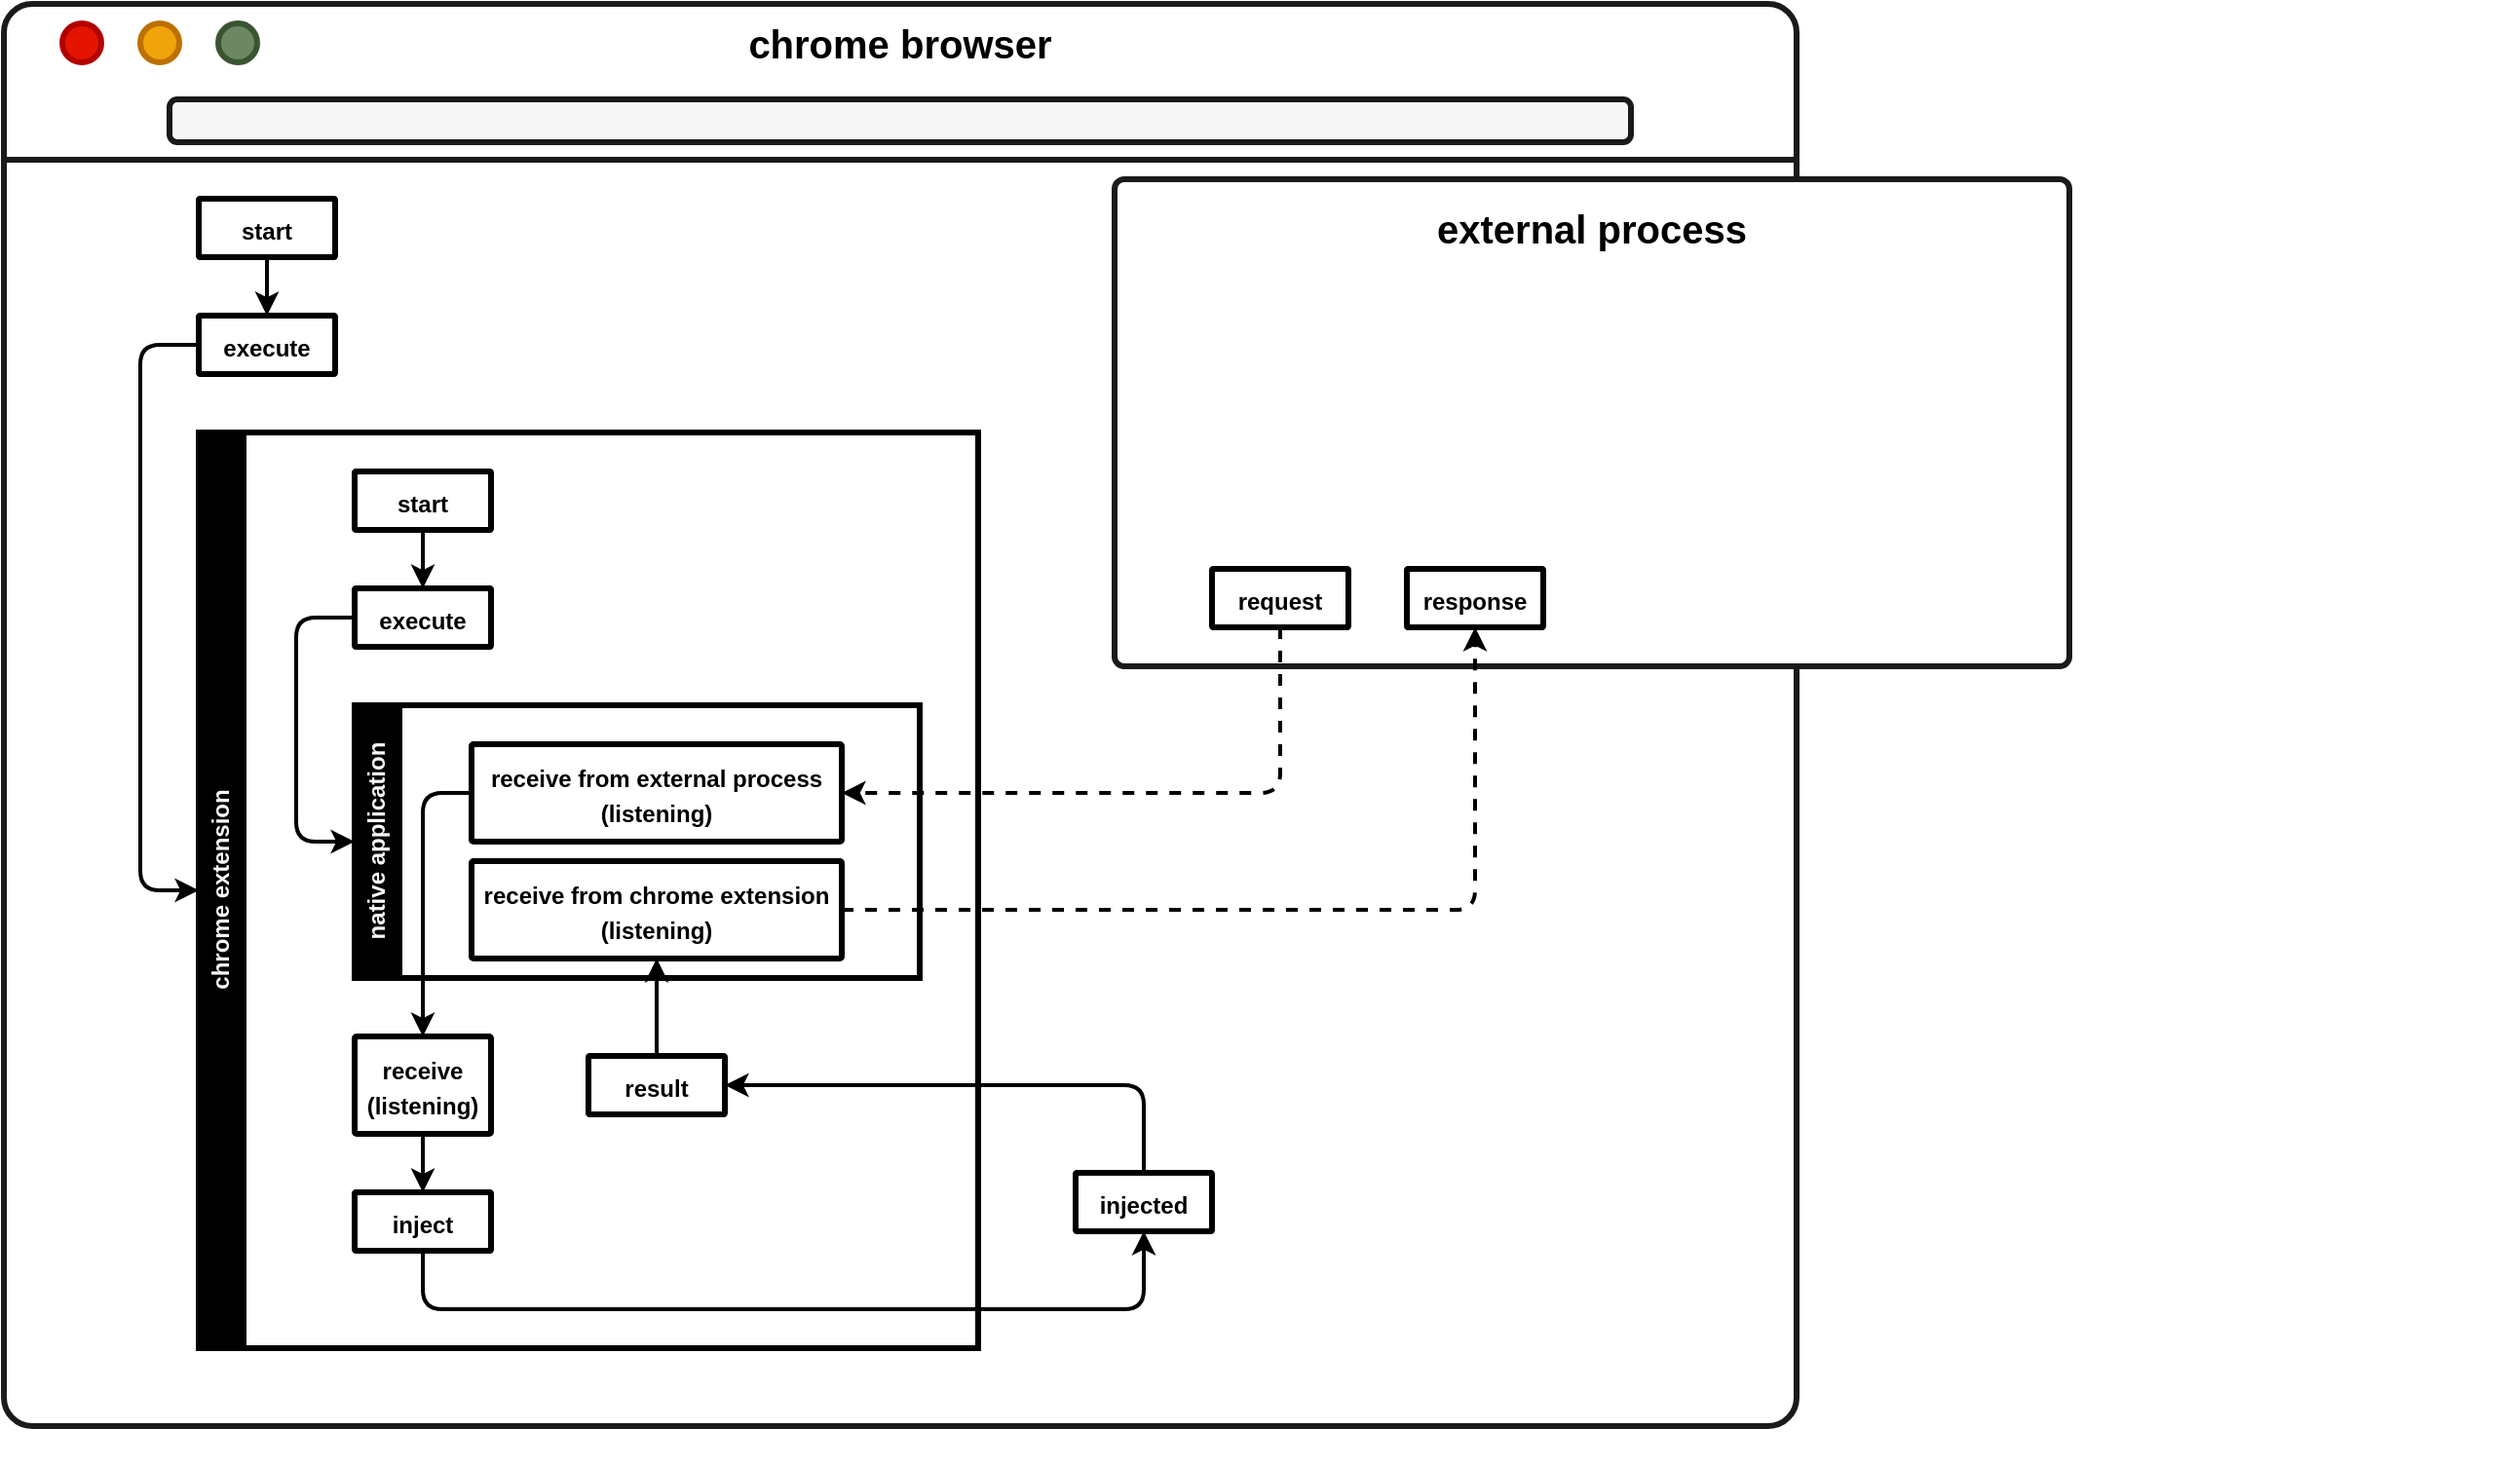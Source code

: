 <mxfile>
    <diagram id="zD4Cf2Z5Y9NEIo9-5LYl" name="how-it-works">
        <mxGraphModel dx="-345" dy="590" grid="1" gridSize="10" guides="1" tooltips="1" connect="1" arrows="1" fold="1" page="1" pageScale="1" pageWidth="200" pageHeight="200" math="0" shadow="0">
            <root>
                <mxCell id="0"/>
                <mxCell id="1" parent="0"/>
                <mxCell id="190" value="" style="group;html=1;" parent="1" vertex="1" connectable="0">
                    <mxGeometry x="680" y="240" width="1280" height="750" as="geometry"/>
                </mxCell>
                <mxCell id="42" value="" style="rounded=1;whiteSpace=wrap;html=1;fillColor=default;arcSize=2;strokeColor=#1A1A1A;strokeWidth=3;" parent="190" vertex="1">
                    <mxGeometry width="920" height="730" as="geometry"/>
                </mxCell>
                <mxCell id="44" value="chrome browser" style="text;html=1;strokeColor=none;fillColor=none;align=center;verticalAlign=middle;whiteSpace=wrap;rounded=0;fontSize=20;fontStyle=1" parent="190" vertex="1">
                    <mxGeometry x="345" y="5" width="230" height="30" as="geometry"/>
                </mxCell>
                <mxCell id="56" value="" style="ellipse;whiteSpace=wrap;html=1;aspect=fixed;fontSize=25;strokeColor=#B20000;strokeWidth=3;fillColor=#e51400;fontColor=#ffffff;" parent="190" vertex="1">
                    <mxGeometry x="30" y="10" width="20" height="20" as="geometry"/>
                </mxCell>
                <mxCell id="57" value="" style="ellipse;whiteSpace=wrap;html=1;aspect=fixed;fontSize=25;strokeColor=#BD7000;strokeWidth=3;fillColor=#f0a30a;fontColor=#000000;" parent="190" vertex="1">
                    <mxGeometry x="70" y="10" width="20" height="20" as="geometry"/>
                </mxCell>
                <mxCell id="58" value="" style="ellipse;whiteSpace=wrap;html=1;aspect=fixed;fontSize=25;strokeColor=#3A5431;strokeWidth=3;fillColor=#6d8764;fontColor=#ffffff;" parent="190" vertex="1">
                    <mxGeometry x="110" y="10" width="20" height="20" as="geometry"/>
                </mxCell>
                <mxCell id="63" value="" style="rounded=1;whiteSpace=wrap;html=1;fontSize=20;strokeColor=#1A1A1A;strokeWidth=3;fillColor=#F7F7F7;arcSize=18;align=center;" parent="190" vertex="1">
                    <mxGeometry x="85" y="49" width="750" height="22" as="geometry"/>
                </mxCell>
                <mxCell id="67" value="" style="endArrow=none;html=1;fontSize=15;fontColor=#2A2A2A;exitX=0;exitY=0.25;exitDx=0;exitDy=0;entryX=1;entryY=0.25;entryDx=0;entryDy=0;strokeWidth=3;strokeColor=#1A1A1A;" parent="190" edge="1">
                    <mxGeometry width="50" height="50" relative="1" as="geometry">
                        <mxPoint y="80.0" as="sourcePoint"/>
                        <mxPoint x="920" y="80" as="targetPoint"/>
                    </mxGeometry>
                </mxCell>
                <mxCell id="123" value="&lt;font style=&quot;font-size: 15px&quot;&gt;&lt;b style=&quot;font-size: 12px&quot;&gt;start&lt;br&gt;&lt;/b&gt;&lt;/font&gt;" style="rounded=1;whiteSpace=wrap;html=1;fillColor=none;arcSize=2;strokeColor=default;strokeWidth=3;" parent="190" vertex="1">
                    <mxGeometry x="100" y="100" width="70" height="30" as="geometry"/>
                </mxCell>
                <mxCell id="155" value="&lt;font style=&quot;font-size: 15px&quot;&gt;&lt;b style=&quot;font-size: 12px&quot;&gt;execute&lt;br&gt;&lt;/b&gt;&lt;/font&gt;" style="rounded=1;whiteSpace=wrap;html=1;fillColor=none;arcSize=2;strokeColor=default;strokeWidth=3;" parent="190" vertex="1">
                    <mxGeometry x="100" y="160" width="70" height="30" as="geometry"/>
                </mxCell>
                <mxCell id="156" style="edgeStyle=none;html=1;entryX=0.5;entryY=0;entryDx=0;entryDy=0;fontSize=12;fontColor=#F7F7F7;strokeWidth=2;fillColor=#F7F7F7;" parent="190" source="123" target="155" edge="1">
                    <mxGeometry relative="1" as="geometry"/>
                </mxCell>
                <mxCell id="157" value="chrome extension" style="swimlane;horizontal=0;fontSize=12;fontColor=#F7F7F7;strokeColor=default;strokeWidth=3;fillColor=#000000;whiteSpace=wrap;labelBorderColor=none;html=1;" parent="190" vertex="1">
                    <mxGeometry x="100" y="220" width="400" height="470" as="geometry"/>
                </mxCell>
                <mxCell id="161" value="&lt;font style=&quot;font-size: 15px&quot;&gt;&lt;b style=&quot;font-size: 12px&quot;&gt;start&lt;br&gt;&lt;/b&gt;&lt;/font&gt;" style="rounded=1;whiteSpace=wrap;html=1;fillColor=none;arcSize=2;strokeColor=default;strokeWidth=3;" parent="157" vertex="1">
                    <mxGeometry x="80" y="20" width="70" height="30" as="geometry"/>
                </mxCell>
                <mxCell id="167" style="edgeStyle=none;html=1;entryX=0;entryY=0.5;entryDx=0;entryDy=0;fontSize=12;fontColor=#F7F7F7;strokeWidth=2;fillColor=#F7F7F7;exitX=0;exitY=0.5;exitDx=0;exitDy=0;" parent="157" source="162" target="163" edge="1">
                    <mxGeometry relative="1" as="geometry">
                        <Array as="points">
                            <mxPoint x="50" y="95"/>
                            <mxPoint x="50" y="210"/>
                        </Array>
                    </mxGeometry>
                </mxCell>
                <mxCell id="162" value="&lt;font style=&quot;font-size: 15px&quot;&gt;&lt;b style=&quot;font-size: 12px&quot;&gt;execute&lt;br&gt;&lt;/b&gt;&lt;/font&gt;" style="rounded=1;whiteSpace=wrap;html=1;fillColor=none;arcSize=2;strokeColor=default;strokeWidth=3;" parent="157" vertex="1">
                    <mxGeometry x="80" y="80" width="70" height="30" as="geometry"/>
                </mxCell>
                <mxCell id="160" style="edgeStyle=none;html=1;entryX=0.5;entryY=0;entryDx=0;entryDy=0;fontSize=12;fontColor=#F7F7F7;strokeWidth=2;fillColor=#F7F7F7;" parent="157" source="161" target="162" edge="1">
                    <mxGeometry relative="1" as="geometry"/>
                </mxCell>
                <mxCell id="163" value="native application" style="swimlane;horizontal=0;fontSize=12;fontColor=#F7F7F7;strokeColor=default;strokeWidth=3;fillColor=#000000;whiteSpace=wrap;html=1;" parent="157" vertex="1">
                    <mxGeometry x="80" y="140" width="290" height="140" as="geometry"/>
                </mxCell>
                <mxCell id="178" value="&lt;font style=&quot;font-size: 15px&quot;&gt;&lt;b style=&quot;font-size: 12px&quot;&gt;receive from chrome extension&lt;br&gt;&lt;/b&gt;&lt;b style=&quot;font-size: 12px&quot;&gt;(listening)&lt;/b&gt;&lt;b style=&quot;font-size: 12px&quot;&gt;&lt;br&gt;&lt;/b&gt;&lt;/font&gt;" style="rounded=1;whiteSpace=wrap;html=1;fillColor=none;arcSize=2;strokeColor=default;strokeWidth=3;" parent="163" vertex="1">
                    <mxGeometry x="60" y="80" width="190" height="50" as="geometry"/>
                </mxCell>
                <mxCell id="183" style="edgeStyle=none;html=1;fontSize=12;fontColor=#F7F7F7;strokeWidth=2;fillColor=#F7F7F7;" parent="157" source="182" target="169" edge="1">
                    <mxGeometry relative="1" as="geometry"/>
                </mxCell>
                <mxCell id="182" value="&lt;font style=&quot;font-size: 15px&quot;&gt;&lt;b style=&quot;font-size: 12px&quot;&gt;receive&lt;/b&gt;&lt;b style=&quot;font-size: 12px&quot;&gt;&lt;br&gt;&lt;/b&gt;&lt;b style=&quot;font-size: 12px&quot;&gt;(listening)&lt;/b&gt;&lt;b style=&quot;font-size: 12px&quot;&gt;&lt;br&gt;&lt;/b&gt;&lt;/font&gt;" style="rounded=1;whiteSpace=wrap;html=1;fillColor=none;arcSize=2;strokeColor=default;strokeWidth=3;" parent="157" vertex="1">
                    <mxGeometry x="80" y="310" width="70" height="50" as="geometry"/>
                </mxCell>
                <mxCell id="173" style="edgeStyle=none;html=1;entryX=0.5;entryY=0;entryDx=0;entryDy=0;fontSize=12;fontColor=#F7F7F7;strokeWidth=2;fillColor=#F7F7F7;exitX=0;exitY=0.5;exitDx=0;exitDy=0;" parent="157" source="168" target="182" edge="1">
                    <mxGeometry relative="1" as="geometry">
                        <Array as="points">
                            <mxPoint x="115" y="185"/>
                        </Array>
                    </mxGeometry>
                </mxCell>
                <mxCell id="169" value="&lt;font style=&quot;font-size: 15px&quot;&gt;&lt;b style=&quot;font-size: 12px&quot;&gt;inject&lt;br&gt;&lt;/b&gt;&lt;/font&gt;" style="rounded=1;whiteSpace=wrap;html=1;fillColor=none;arcSize=2;strokeColor=default;strokeWidth=3;" parent="157" vertex="1">
                    <mxGeometry x="80" y="390" width="70" height="30" as="geometry"/>
                </mxCell>
                <mxCell id="170" value="&lt;font style=&quot;font-size: 15px&quot;&gt;&lt;b style=&quot;font-size: 12px&quot;&gt;result&lt;br&gt;&lt;/b&gt;&lt;/font&gt;" style="rounded=1;whiteSpace=wrap;html=1;fillColor=none;arcSize=2;strokeColor=default;strokeWidth=3;" parent="157" vertex="1">
                    <mxGeometry x="200" y="320" width="70" height="30" as="geometry"/>
                </mxCell>
                <mxCell id="168" value="&lt;font style=&quot;font-size: 15px&quot;&gt;&lt;b style=&quot;font-size: 12px&quot;&gt;receive from external process&lt;br&gt;&lt;/b&gt;&lt;b style=&quot;font-size: 12px&quot;&gt;(listening)&lt;br&gt;&lt;/b&gt;&lt;/font&gt;" style="rounded=1;whiteSpace=wrap;html=1;fillColor=none;arcSize=2;strokeColor=default;strokeWidth=3;" parent="157" vertex="1">
                    <mxGeometry x="140" y="160" width="190" height="50" as="geometry"/>
                </mxCell>
                <mxCell id="216" style="edgeStyle=none;html=1;entryX=0.5;entryY=1;entryDx=0;entryDy=0;fontSize=12;fontColor=#F7F7F7;strokeWidth=2;fillColor=#F7F7F7;" parent="157" source="170" target="178" edge="1">
                    <mxGeometry relative="1" as="geometry">
                        <mxPoint x="460" y="345" as="sourcePoint"/>
                        <mxPoint x="280" y="345" as="targetPoint"/>
                        <Array as="points"/>
                    </mxGeometry>
                </mxCell>
                <mxCell id="159" style="edgeStyle=none;html=1;entryX=0;entryY=0.5;entryDx=0;entryDy=0;fontSize=12;fontColor=#F7F7F7;strokeWidth=2;fillColor=#F7F7F7;exitX=0;exitY=0.5;exitDx=0;exitDy=0;" parent="190" source="155" target="157" edge="1">
                    <mxGeometry relative="1" as="geometry">
                        <Array as="points">
                            <mxPoint x="70" y="175"/>
                            <mxPoint x="70" y="455"/>
                        </Array>
                    </mxGeometry>
                </mxCell>
                <mxCell id="97" value="" style="rounded=1;whiteSpace=wrap;html=1;fillColor=default;arcSize=2;strokeColor=#1A1A1A;strokeWidth=3;" parent="190" vertex="1">
                    <mxGeometry x="570" y="90" width="490" height="250" as="geometry"/>
                </mxCell>
                <mxCell id="98" value="external process" style="text;html=1;strokeColor=none;fillColor=none;align=center;verticalAlign=middle;whiteSpace=wrap;rounded=0;fontSize=20;fontStyle=1" parent="190" vertex="1">
                    <mxGeometry x="700" y="100" width="230" height="30" as="geometry"/>
                </mxCell>
                <mxCell id="181" value="&lt;font style=&quot;font-size: 15px&quot;&gt;&lt;b style=&quot;font-size: 12px&quot;&gt;request&lt;br&gt;&lt;/b&gt;&lt;/font&gt;" style="rounded=1;whiteSpace=wrap;html=1;fillColor=none;arcSize=2;strokeColor=default;strokeWidth=3;" parent="190" vertex="1">
                    <mxGeometry x="620" y="290" width="70" height="30" as="geometry"/>
                </mxCell>
                <mxCell id="187" value="&lt;font style=&quot;font-size: 15px&quot;&gt;&lt;b style=&quot;font-size: 12px&quot;&gt;response&lt;br&gt;&lt;/b&gt;&lt;/font&gt;" style="rounded=1;whiteSpace=wrap;html=1;fillColor=none;arcSize=2;strokeColor=default;strokeWidth=3;" parent="190" vertex="1">
                    <mxGeometry x="720" y="290" width="70" height="30" as="geometry"/>
                </mxCell>
                <mxCell id="186" style="edgeStyle=none;html=1;entryX=1;entryY=0.5;entryDx=0;entryDy=0;fontSize=12;fontColor=#F7F7F7;strokeWidth=2;fillColor=#F7F7F7;dashed=1;" parent="190" source="181" target="168" edge="1">
                    <mxGeometry relative="1" as="geometry">
                        <Array as="points">
                            <mxPoint x="655" y="405"/>
                        </Array>
                    </mxGeometry>
                </mxCell>
                <mxCell id="188" style="edgeStyle=none;html=1;entryX=0.5;entryY=1;entryDx=0;entryDy=0;fontSize=12;fontColor=#F7F7F7;strokeWidth=2;fillColor=#F7F7F7;dashed=1;exitX=1;exitY=0.5;exitDx=0;exitDy=0;" parent="190" source="178" target="187" edge="1">
                    <mxGeometry relative="1" as="geometry">
                        <Array as="points">
                            <mxPoint x="755" y="465"/>
                        </Array>
                    </mxGeometry>
                </mxCell>
                <mxCell id="211" value="&lt;font style=&quot;font-size: 15px&quot;&gt;&lt;b style=&quot;font-size: 12px&quot;&gt;injected&lt;br&gt;&lt;/b&gt;&lt;/font&gt;" style="rounded=1;whiteSpace=wrap;html=1;fillColor=none;arcSize=2;strokeColor=default;strokeWidth=3;" parent="190" vertex="1">
                    <mxGeometry x="550" y="600" width="70" height="30" as="geometry"/>
                </mxCell>
                <mxCell id="174" style="edgeStyle=none;html=1;fontSize=12;fontColor=#F7F7F7;strokeWidth=2;fillColor=#F7F7F7;exitX=0.5;exitY=1;exitDx=0;exitDy=0;entryX=0.5;entryY=1;entryDx=0;entryDy=0;" parent="190" source="169" target="211" edge="1">
                    <mxGeometry relative="1" as="geometry">
                        <mxPoint x="1170" y="650" as="targetPoint"/>
                        <Array as="points">
                            <mxPoint x="215" y="670"/>
                            <mxPoint x="585" y="670"/>
                        </Array>
                    </mxGeometry>
                </mxCell>
                <mxCell id="213" style="edgeStyle=none;html=1;entryX=1;entryY=0.5;entryDx=0;entryDy=0;fontSize=12;fontColor=#F7F7F7;strokeWidth=2;fillColor=#F7F7F7;exitX=0.5;exitY=0;exitDx=0;exitDy=0;" parent="190" source="211" target="170" edge="1">
                    <mxGeometry relative="1" as="geometry">
                        <mxPoint x="410" y="565" as="sourcePoint"/>
                        <mxPoint x="345" y="500" as="targetPoint"/>
                        <Array as="points">
                            <mxPoint x="585" y="555"/>
                        </Array>
                    </mxGeometry>
                </mxCell>
            </root>
        </mxGraphModel>
    </diagram>
</mxfile>